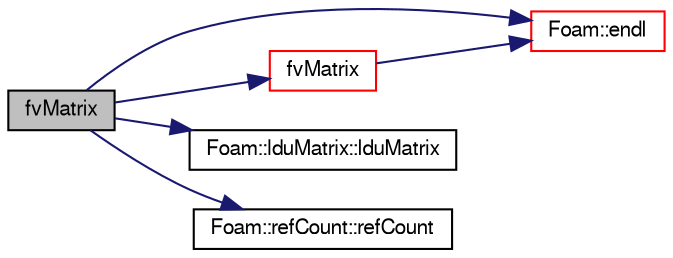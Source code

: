 digraph "fvMatrix"
{
  bgcolor="transparent";
  edge [fontname="FreeSans",fontsize="10",labelfontname="FreeSans",labelfontsize="10"];
  node [fontname="FreeSans",fontsize="10",shape=record];
  rankdir="LR";
  Node55 [label="fvMatrix",height=0.2,width=0.4,color="black", fillcolor="grey75", style="filled", fontcolor="black"];
  Node55 -> Node56 [color="midnightblue",fontsize="10",style="solid",fontname="FreeSans"];
  Node56 [label="Foam::endl",height=0.2,width=0.4,color="red",URL="$a21124.html#a2db8fe02a0d3909e9351bb4275b23ce4",tooltip="Add newline and flush stream. "];
  Node55 -> Node58 [color="midnightblue",fontsize="10",style="solid",fontname="FreeSans"];
  Node58 [label="fvMatrix",height=0.2,width=0.4,color="red",URL="$a22358.html#aaedfa5273fb5304dfc52e58108e3a0c7",tooltip="Construct given a field to solve for. "];
  Node58 -> Node56 [color="midnightblue",fontsize="10",style="solid",fontname="FreeSans"];
  Node55 -> Node62 [color="midnightblue",fontsize="10",style="solid",fontname="FreeSans"];
  Node62 [label="Foam::lduMatrix::lduMatrix",height=0.2,width=0.4,color="black",URL="$a26882.html#aada51ad394c6d4e064ba5689c93a05aa",tooltip="Construct given an LDU addressed mesh. "];
  Node55 -> Node63 [color="midnightblue",fontsize="10",style="solid",fontname="FreeSans"];
  Node63 [label="Foam::refCount::refCount",height=0.2,width=0.4,color="black",URL="$a27094.html#a3e0026b53044d80f341ee3e33ef9eec7",tooltip="Construct null with zero count. "];
}
